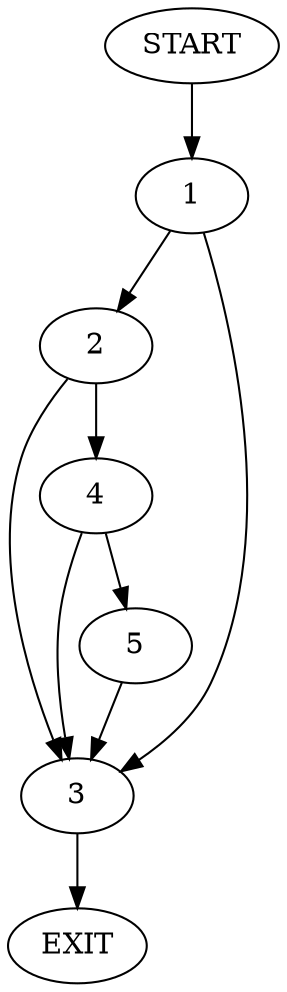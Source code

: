 digraph {
0 [label="START"]
6 [label="EXIT"]
0 -> 1
1 -> 2
1 -> 3
3 -> 6
2 -> 4
2 -> 3
4 -> 5
4 -> 3
5 -> 3
}
